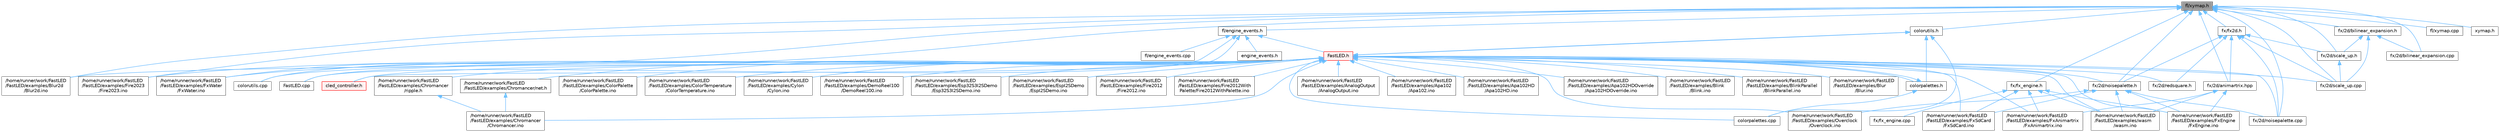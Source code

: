 digraph "fl/xymap.h"
{
 // INTERACTIVE_SVG=YES
 // LATEX_PDF_SIZE
  bgcolor="transparent";
  edge [fontname=Helvetica,fontsize=10,labelfontname=Helvetica,labelfontsize=10];
  node [fontname=Helvetica,fontsize=10,shape=box,height=0.2,width=0.4];
  Node1 [id="Node000001",label="fl/xymap.h",height=0.2,width=0.4,color="gray40", fillcolor="grey60", style="filled", fontcolor="black",tooltip=" "];
  Node1 -> Node2 [id="edge1_Node000001_Node000002",dir="back",color="steelblue1",style="solid",tooltip=" "];
  Node2 [id="Node000002",label="/home/runner/work/FastLED\l/FastLED/examples/Blur2d\l/Blur2d.ino",height=0.2,width=0.4,color="grey40", fillcolor="white", style="filled",URL="$df/d42/_blur2d_8ino.html",tooltip=" "];
  Node1 -> Node3 [id="edge2_Node000001_Node000003",dir="back",color="steelblue1",style="solid",tooltip=" "];
  Node3 [id="Node000003",label="/home/runner/work/FastLED\l/FastLED/examples/Fire2023\l/Fire2023.ino",height=0.2,width=0.4,color="grey40", fillcolor="white", style="filled",URL="$d8/d2c/_fire2023_8ino.html",tooltip=" "];
  Node1 -> Node4 [id="edge3_Node000001_Node000004",dir="back",color="steelblue1",style="solid",tooltip=" "];
  Node4 [id="Node000004",label="/home/runner/work/FastLED\l/FastLED/examples/FxWater\l/FxWater.ino",height=0.2,width=0.4,color="grey40", fillcolor="white", style="filled",URL="$dd/d61/_fx_water_8ino.html",tooltip=" "];
  Node1 -> Node5 [id="edge4_Node000001_Node000005",dir="back",color="steelblue1",style="solid",tooltip=" "];
  Node5 [id="Node000005",label="colorutils.cpp",height=0.2,width=0.4,color="grey40", fillcolor="white", style="filled",URL="$da/d2d/colorutils_8cpp.html",tooltip="Utility functions for color fill, palettes, blending, and more."];
  Node1 -> Node6 [id="edge5_Node000001_Node000006",dir="back",color="steelblue1",style="solid",tooltip=" "];
  Node6 [id="Node000006",label="colorutils.h",height=0.2,width=0.4,color="grey40", fillcolor="white", style="filled",URL="$d1/dfb/colorutils_8h.html",tooltip="Utility functions for color fill, palettes, blending, and more."];
  Node6 -> Node7 [id="edge6_Node000006_Node000007",dir="back",color="steelblue1",style="solid",tooltip=" "];
  Node7 [id="Node000007",label="FastLED.h",height=0.2,width=0.4,color="red", fillcolor="#FFF0F0", style="filled",URL="$db/d97/_fast_l_e_d_8h.html",tooltip="central include file for FastLED, defines the CFastLED class/object"];
  Node7 -> Node8 [id="edge7_Node000007_Node000008",dir="back",color="steelblue1",style="solid",tooltip=" "];
  Node8 [id="Node000008",label="/home/runner/work/FastLED\l/FastLED/examples/AnalogOutput\l/AnalogOutput.ino",height=0.2,width=0.4,color="grey40", fillcolor="white", style="filled",URL="$d5/d17/_analog_output_8ino.html",tooltip="Demonstrates how to use FastLED color functions even without a \"pixel-addressible\" smart LED strip."];
  Node7 -> Node9 [id="edge8_Node000007_Node000009",dir="back",color="steelblue1",style="solid",tooltip=" "];
  Node9 [id="Node000009",label="/home/runner/work/FastLED\l/FastLED/examples/Apa102\l/Apa102.ino",height=0.2,width=0.4,color="grey40", fillcolor="white", style="filled",URL="$dd/d0f/_apa102_8ino.html",tooltip=" "];
  Node7 -> Node10 [id="edge9_Node000007_Node000010",dir="back",color="steelblue1",style="solid",tooltip=" "];
  Node10 [id="Node000010",label="/home/runner/work/FastLED\l/FastLED/examples/Apa102HD\l/Apa102HD.ino",height=0.2,width=0.4,color="grey40", fillcolor="white", style="filled",URL="$d1/d75/_apa102_h_d_8ino.html",tooltip="Example showing how to use the APA102HD gamma correction."];
  Node7 -> Node11 [id="edge10_Node000007_Node000011",dir="back",color="steelblue1",style="solid",tooltip=" "];
  Node11 [id="Node000011",label="/home/runner/work/FastLED\l/FastLED/examples/Apa102HDOverride\l/Apa102HDOverride.ino",height=0.2,width=0.4,color="grey40", fillcolor="white", style="filled",URL="$d3/d6e/_apa102_h_d_override_8ino.html",tooltip=" "];
  Node7 -> Node12 [id="edge11_Node000007_Node000012",dir="back",color="steelblue1",style="solid",tooltip=" "];
  Node12 [id="Node000012",label="/home/runner/work/FastLED\l/FastLED/examples/Blink\l/Blink.ino",height=0.2,width=0.4,color="grey40", fillcolor="white", style="filled",URL="$d0/dc3/_blink_8ino.html",tooltip="Blink the first LED of an LED strip."];
  Node7 -> Node13 [id="edge12_Node000007_Node000013",dir="back",color="steelblue1",style="solid",tooltip=" "];
  Node13 [id="Node000013",label="/home/runner/work/FastLED\l/FastLED/examples/BlinkParallel\l/BlinkParallel.ino",height=0.2,width=0.4,color="grey40", fillcolor="white", style="filled",URL="$d5/d4d/_blink_parallel_8ino.html",tooltip="Shows parallel usage of WS2812 strips."];
  Node7 -> Node14 [id="edge13_Node000007_Node000014",dir="back",color="steelblue1",style="solid",tooltip=" "];
  Node14 [id="Node000014",label="/home/runner/work/FastLED\l/FastLED/examples/Blur\l/Blur.ino",height=0.2,width=0.4,color="grey40", fillcolor="white", style="filled",URL="$d4/d0c/_blur_8ino.html",tooltip=" "];
  Node7 -> Node2 [id="edge14_Node000007_Node000002",dir="back",color="steelblue1",style="solid",tooltip=" "];
  Node7 -> Node15 [id="edge15_Node000007_Node000015",dir="back",color="steelblue1",style="solid",tooltip=" "];
  Node15 [id="Node000015",label="/home/runner/work/FastLED\l/FastLED/examples/Chromancer\l/Chromancer.ino",height=0.2,width=0.4,color="grey40", fillcolor="white", style="filled",URL="$d1/ddb/_chromancer_8ino.html",tooltip=" "];
  Node7 -> Node16 [id="edge16_Node000007_Node000016",dir="back",color="steelblue1",style="solid",tooltip=" "];
  Node16 [id="Node000016",label="/home/runner/work/FastLED\l/FastLED/examples/Chromancer/net.h",height=0.2,width=0.4,color="grey40", fillcolor="white", style="filled",URL="$d7/d97/net_8h.html",tooltip=" "];
  Node16 -> Node15 [id="edge17_Node000016_Node000015",dir="back",color="steelblue1",style="solid",tooltip=" "];
  Node7 -> Node17 [id="edge18_Node000007_Node000017",dir="back",color="steelblue1",style="solid",tooltip=" "];
  Node17 [id="Node000017",label="/home/runner/work/FastLED\l/FastLED/examples/Chromancer\l/ripple.h",height=0.2,width=0.4,color="grey40", fillcolor="white", style="filled",URL="$de/de3/ripple_8h.html",tooltip=" "];
  Node17 -> Node15 [id="edge19_Node000017_Node000015",dir="back",color="steelblue1",style="solid",tooltip=" "];
  Node7 -> Node18 [id="edge20_Node000007_Node000018",dir="back",color="steelblue1",style="solid",tooltip=" "];
  Node18 [id="Node000018",label="/home/runner/work/FastLED\l/FastLED/examples/ColorPalette\l/ColorPalette.ino",height=0.2,width=0.4,color="grey40", fillcolor="white", style="filled",URL="$d1/dc5/_color_palette_8ino.html",tooltip="Demonstrates how to use Color Palettes."];
  Node7 -> Node19 [id="edge21_Node000007_Node000019",dir="back",color="steelblue1",style="solid",tooltip=" "];
  Node19 [id="Node000019",label="/home/runner/work/FastLED\l/FastLED/examples/ColorTemperature\l/ColorTemperature.ino",height=0.2,width=0.4,color="grey40", fillcolor="white", style="filled",URL="$d7/d22/_color_temperature_8ino.html",tooltip="Demonstrates how to use ColorTemperature based color correction."];
  Node7 -> Node20 [id="edge22_Node000007_Node000020",dir="back",color="steelblue1",style="solid",tooltip=" "];
  Node20 [id="Node000020",label="/home/runner/work/FastLED\l/FastLED/examples/Cylon\l/Cylon.ino",height=0.2,width=0.4,color="grey40", fillcolor="white", style="filled",URL="$d8/d97/_cylon_8ino.html",tooltip="An animation that moves a single LED back and forth (Larson Scanner effect)"];
  Node7 -> Node21 [id="edge23_Node000007_Node000021",dir="back",color="steelblue1",style="solid",tooltip=" "];
  Node21 [id="Node000021",label="/home/runner/work/FastLED\l/FastLED/examples/DemoReel100\l/DemoReel100.ino",height=0.2,width=0.4,color="grey40", fillcolor="white", style="filled",URL="$d5/d25/_demo_reel100_8ino.html",tooltip="FastLED \"100 lines of code\" demo reel, showing off some effects."];
  Node7 -> Node22 [id="edge24_Node000007_Node000022",dir="back",color="steelblue1",style="solid",tooltip=" "];
  Node22 [id="Node000022",label="/home/runner/work/FastLED\l/FastLED/examples/Esp32S3I2SDemo\l/Esp32S3I2SDemo.ino",height=0.2,width=0.4,color="grey40", fillcolor="white", style="filled",URL="$db/de9/_esp32_s3_i2_s_demo_8ino.html",tooltip=" "];
  Node7 -> Node23 [id="edge25_Node000007_Node000023",dir="back",color="steelblue1",style="solid",tooltip=" "];
  Node23 [id="Node000023",label="/home/runner/work/FastLED\l/FastLED/examples/EspI2SDemo\l/EspI2SDemo.ino",height=0.2,width=0.4,color="grey40", fillcolor="white", style="filled",URL="$d8/d6e/_esp_i2_s_demo_8ino.html",tooltip=" "];
  Node7 -> Node24 [id="edge26_Node000007_Node000024",dir="back",color="steelblue1",style="solid",tooltip=" "];
  Node24 [id="Node000024",label="/home/runner/work/FastLED\l/FastLED/examples/Fire2012\l/Fire2012.ino",height=0.2,width=0.4,color="grey40", fillcolor="white", style="filled",URL="$d4/d26/_fire2012_8ino.html",tooltip="Simple one-dimensional fire animation."];
  Node7 -> Node25 [id="edge27_Node000007_Node000025",dir="back",color="steelblue1",style="solid",tooltip=" "];
  Node25 [id="Node000025",label="/home/runner/work/FastLED\l/FastLED/examples/Fire2012With\lPalette/Fire2012WithPalette.ino",height=0.2,width=0.4,color="grey40", fillcolor="white", style="filled",URL="$db/d92/_fire2012_with_palette_8ino.html",tooltip="Simple one-dimensional fire animation with a programmable color palette."];
  Node7 -> Node3 [id="edge28_Node000007_Node000003",dir="back",color="steelblue1",style="solid",tooltip=" "];
  Node7 -> Node27 [id="edge29_Node000007_Node000027",dir="back",color="steelblue1",style="solid",tooltip=" "];
  Node27 [id="Node000027",label="/home/runner/work/FastLED\l/FastLED/examples/FxAnimartrix\l/FxAnimartrix.ino",height=0.2,width=0.4,color="grey40", fillcolor="white", style="filled",URL="$dd/d96/_fx_animartrix_8ino.html",tooltip=" "];
  Node7 -> Node30 [id="edge30_Node000007_Node000030",dir="back",color="steelblue1",style="solid",tooltip=" "];
  Node30 [id="Node000030",label="/home/runner/work/FastLED\l/FastLED/examples/FxEngine\l/FxEngine.ino",height=0.2,width=0.4,color="grey40", fillcolor="white", style="filled",URL="$d6/d35/_fx_engine_8ino.html",tooltip="Demonstrates how to use the FxEngine to switch between different effects on a 2D LED matrix."];
  Node7 -> Node35 [id="edge31_Node000007_Node000035",dir="back",color="steelblue1",style="solid",tooltip=" "];
  Node35 [id="Node000035",label="/home/runner/work/FastLED\l/FastLED/examples/FxSdCard\l/FxSdCard.ino",height=0.2,width=0.4,color="grey40", fillcolor="white", style="filled",URL="$d7/d35/_fx_sd_card_8ino.html",tooltip=" "];
  Node7 -> Node4 [id="edge32_Node000007_Node000004",dir="back",color="steelblue1",style="solid",tooltip=" "];
  Node7 -> Node49 [id="edge33_Node000007_Node000049",dir="back",color="steelblue1",style="solid",tooltip=" "];
  Node49 [id="Node000049",label="/home/runner/work/FastLED\l/FastLED/examples/Overclock\l/Overclock.ino",height=0.2,width=0.4,color="grey40", fillcolor="white", style="filled",URL="$df/d43/_overclock_8ino.html",tooltip="Demonstrates how to overclock a FastLED setup."];
  Node7 -> Node64 [id="edge34_Node000007_Node000064",dir="back",color="steelblue1",style="solid",tooltip=" "];
  Node64 [id="Node000064",label="/home/runner/work/FastLED\l/FastLED/examples/wasm\l/wasm.ino",height=0.2,width=0.4,color="grey40", fillcolor="white", style="filled",URL="$d7/dd3/wasm_8ino.html",tooltip="Demonstrates an advanced ino file with multiple effects and UI elements."];
  Node7 -> Node65 [id="edge35_Node000007_Node000065",dir="back",color="steelblue1",style="solid",tooltip=" "];
  Node65 [id="Node000065",label="FastLED.cpp",height=0.2,width=0.4,color="grey40", fillcolor="white", style="filled",URL="$d6/dda/_fast_l_e_d_8cpp.html",tooltip="Central source file for FastLED, implements the CFastLED class/object."];
  Node7 -> Node68 [id="edge36_Node000007_Node000068",dir="back",color="steelblue1",style="solid",tooltip=" "];
  Node68 [id="Node000068",label="cled_controller.h",height=0.2,width=0.4,color="red", fillcolor="#FFF0F0", style="filled",URL="$db/d6d/cled__controller_8h.html",tooltip="base definitions used by led controllers for writing out led data"];
  Node7 -> Node72 [id="edge37_Node000007_Node000072",dir="back",color="steelblue1",style="solid",tooltip=" "];
  Node72 [id="Node000072",label="colorpalettes.cpp",height=0.2,width=0.4,color="grey40", fillcolor="white", style="filled",URL="$d6/dcc/colorpalettes_8cpp.html",tooltip="Definitions for the predefined color palettes supplied by FastLED."];
  Node7 -> Node73 [id="edge38_Node000007_Node000073",dir="back",color="steelblue1",style="solid",tooltip=" "];
  Node73 [id="Node000073",label="colorpalettes.h",height=0.2,width=0.4,color="grey40", fillcolor="white", style="filled",URL="$dc/dcc/colorpalettes_8h.html",tooltip="Declarations for the predefined color palettes supplied by FastLED."];
  Node73 -> Node7 [id="edge39_Node000073_Node000007",dir="back",color="steelblue1",style="solid",tooltip=" "];
  Node73 -> Node72 [id="edge40_Node000073_Node000072",dir="back",color="steelblue1",style="solid",tooltip=" "];
  Node7 -> Node5 [id="edge41_Node000007_Node000005",dir="back",color="steelblue1",style="solid",tooltip=" "];
  Node7 -> Node6 [id="edge42_Node000007_Node000006",dir="back",color="steelblue1",style="solid",tooltip=" "];
  Node7 -> Node92 [id="edge43_Node000007_Node000092",dir="back",color="steelblue1",style="solid",tooltip=" "];
  Node92 [id="Node000092",label="fx/2d/noisepalette.cpp",height=0.2,width=0.4,color="grey40", fillcolor="white", style="filled",URL="$d6/d66/noisepalette_8cpp.html",tooltip=" "];
  Node7 -> Node93 [id="edge44_Node000007_Node000093",dir="back",color="steelblue1",style="solid",tooltip=" "];
  Node93 [id="Node000093",label="fx/2d/noisepalette.h",height=0.2,width=0.4,color="grey40", fillcolor="white", style="filled",URL="$d6/dc7/noisepalette_8h.html",tooltip="Demonstrates how to mix noise generation with color palettes on a 2D LED matrix."];
  Node93 -> Node30 [id="edge45_Node000093_Node000030",dir="back",color="steelblue1",style="solid",tooltip=" "];
  Node93 -> Node35 [id="edge46_Node000093_Node000035",dir="back",color="steelblue1",style="solid",tooltip=" "];
  Node93 -> Node49 [id="edge47_Node000093_Node000049",dir="back",color="steelblue1",style="solid",tooltip=" "];
  Node93 -> Node64 [id="edge48_Node000093_Node000064",dir="back",color="steelblue1",style="solid",tooltip=" "];
  Node93 -> Node92 [id="edge49_Node000093_Node000092",dir="back",color="steelblue1",style="solid",tooltip=" "];
  Node7 -> Node94 [id="edge50_Node000007_Node000094",dir="back",color="steelblue1",style="solid",tooltip=" "];
  Node94 [id="Node000094",label="fx/2d/redsquare.h",height=0.2,width=0.4,color="grey40", fillcolor="white", style="filled",URL="$d3/db8/redsquare_8h.html",tooltip=" "];
  Node7 -> Node95 [id="edge51_Node000007_Node000095",dir="back",color="steelblue1",style="solid",tooltip=" "];
  Node95 [id="Node000095",label="fx/2d/scale_up.cpp",height=0.2,width=0.4,color="grey40", fillcolor="white", style="filled",URL="$dc/d8c/scale__up_8cpp.html",tooltip=" "];
  Node6 -> Node72 [id="edge52_Node000006_Node000072",dir="back",color="steelblue1",style="solid",tooltip=" "];
  Node6 -> Node73 [id="edge53_Node000006_Node000073",dir="back",color="steelblue1",style="solid",tooltip=" "];
  Node1 -> Node115 [id="edge54_Node000001_Node000115",dir="back",color="steelblue1",style="solid",tooltip=" "];
  Node115 [id="Node000115",label="fl/engine_events.h",height=0.2,width=0.4,color="grey40", fillcolor="white", style="filled",URL="$dc/dd9/fl_2engine__events_8h.html",tooltip=" "];
  Node115 -> Node65 [id="edge55_Node000115_Node000065",dir="back",color="steelblue1",style="solid",tooltip=" "];
  Node115 -> Node7 [id="edge56_Node000115_Node000007",dir="back",color="steelblue1",style="solid",tooltip=" "];
  Node115 -> Node68 [id="edge57_Node000115_Node000068",dir="back",color="steelblue1",style="solid",tooltip=" "];
  Node115 -> Node116 [id="edge58_Node000115_Node000116",dir="back",color="steelblue1",style="solid",tooltip=" "];
  Node116 [id="Node000116",label="engine_events.h",height=0.2,width=0.4,color="grey40", fillcolor="white", style="filled",URL="$db/dc0/engine__events_8h.html",tooltip=" "];
  Node115 -> Node117 [id="edge59_Node000115_Node000117",dir="back",color="steelblue1",style="solid",tooltip=" "];
  Node117 [id="Node000117",label="fl/engine_events.cpp",height=0.2,width=0.4,color="grey40", fillcolor="white", style="filled",URL="$d5/d7d/engine__events_8cpp.html",tooltip=" "];
  Node1 -> Node118 [id="edge60_Node000001_Node000118",dir="back",color="steelblue1",style="solid",tooltip=" "];
  Node118 [id="Node000118",label="fl/xymap.cpp",height=0.2,width=0.4,color="grey40", fillcolor="white", style="filled",URL="$d7/d09/xymap_8cpp.html",tooltip=" "];
  Node1 -> Node119 [id="edge61_Node000001_Node000119",dir="back",color="steelblue1",style="solid",tooltip=" "];
  Node119 [id="Node000119",label="fx/2d/animartrix.hpp",height=0.2,width=0.4,color="grey40", fillcolor="white", style="filled",URL="$d3/dc3/animartrix_8hpp.html",tooltip=" "];
  Node119 -> Node27 [id="edge62_Node000119_Node000027",dir="back",color="steelblue1",style="solid",tooltip=" "];
  Node119 -> Node30 [id="edge63_Node000119_Node000030",dir="back",color="steelblue1",style="solid",tooltip=" "];
  Node119 -> Node64 [id="edge64_Node000119_Node000064",dir="back",color="steelblue1",style="solid",tooltip=" "];
  Node1 -> Node120 [id="edge65_Node000001_Node000120",dir="back",color="steelblue1",style="solid",tooltip=" "];
  Node120 [id="Node000120",label="fx/2d/bilinear_expansion.cpp",height=0.2,width=0.4,color="grey40", fillcolor="white", style="filled",URL="$de/d80/bilinear__expansion_8cpp.html",tooltip="Demonstrates how to mix noise generation with color palettes on a 2D LED matrix."];
  Node1 -> Node121 [id="edge66_Node000001_Node000121",dir="back",color="steelblue1",style="solid",tooltip=" "];
  Node121 [id="Node000121",label="fx/2d/bilinear_expansion.h",height=0.2,width=0.4,color="grey40", fillcolor="white", style="filled",URL="$da/d34/bilinear__expansion_8h.html",tooltip="Demonstrates how to mix noise generation with color palettes on a 2D LED matrix."];
  Node121 -> Node120 [id="edge67_Node000121_Node000120",dir="back",color="steelblue1",style="solid",tooltip=" "];
  Node121 -> Node95 [id="edge68_Node000121_Node000095",dir="back",color="steelblue1",style="solid",tooltip=" "];
  Node121 -> Node122 [id="edge69_Node000121_Node000122",dir="back",color="steelblue1",style="solid",tooltip=" "];
  Node122 [id="Node000122",label="fx/2d/scale_up.h",height=0.2,width=0.4,color="grey40", fillcolor="white", style="filled",URL="$d2/d74/scale__up_8h.html",tooltip="Expands a grid using bilinear interpolation and scaling up."];
  Node122 -> Node95 [id="edge70_Node000122_Node000095",dir="back",color="steelblue1",style="solid",tooltip=" "];
  Node1 -> Node92 [id="edge71_Node000001_Node000092",dir="back",color="steelblue1",style="solid",tooltip=" "];
  Node1 -> Node93 [id="edge72_Node000001_Node000093",dir="back",color="steelblue1",style="solid",tooltip=" "];
  Node1 -> Node95 [id="edge73_Node000001_Node000095",dir="back",color="steelblue1",style="solid",tooltip=" "];
  Node1 -> Node122 [id="edge74_Node000001_Node000122",dir="back",color="steelblue1",style="solid",tooltip=" "];
  Node1 -> Node123 [id="edge75_Node000001_Node000123",dir="back",color="steelblue1",style="solid",tooltip=" "];
  Node123 [id="Node000123",label="fx/fx2d.h",height=0.2,width=0.4,color="grey40", fillcolor="white", style="filled",URL="$d9/d43/fx2d_8h.html",tooltip=" "];
  Node123 -> Node119 [id="edge76_Node000123_Node000119",dir="back",color="steelblue1",style="solid",tooltip=" "];
  Node123 -> Node92 [id="edge77_Node000123_Node000092",dir="back",color="steelblue1",style="solid",tooltip=" "];
  Node123 -> Node93 [id="edge78_Node000123_Node000093",dir="back",color="steelblue1",style="solid",tooltip=" "];
  Node123 -> Node94 [id="edge79_Node000123_Node000094",dir="back",color="steelblue1",style="solid",tooltip=" "];
  Node123 -> Node95 [id="edge80_Node000123_Node000095",dir="back",color="steelblue1",style="solid",tooltip=" "];
  Node123 -> Node122 [id="edge81_Node000123_Node000122",dir="back",color="steelblue1",style="solid",tooltip=" "];
  Node1 -> Node124 [id="edge82_Node000001_Node000124",dir="back",color="steelblue1",style="solid",tooltip=" "];
  Node124 [id="Node000124",label="fx/fx_engine.h",height=0.2,width=0.4,color="grey40", fillcolor="white", style="filled",URL="$d9/d3c/fx__engine_8h.html",tooltip=" "];
  Node124 -> Node27 [id="edge83_Node000124_Node000027",dir="back",color="steelblue1",style="solid",tooltip=" "];
  Node124 -> Node30 [id="edge84_Node000124_Node000030",dir="back",color="steelblue1",style="solid",tooltip=" "];
  Node124 -> Node35 [id="edge85_Node000124_Node000035",dir="back",color="steelblue1",style="solid",tooltip=" "];
  Node124 -> Node64 [id="edge86_Node000124_Node000064",dir="back",color="steelblue1",style="solid",tooltip=" "];
  Node124 -> Node125 [id="edge87_Node000124_Node000125",dir="back",color="steelblue1",style="solid",tooltip=" "];
  Node125 [id="Node000125",label="fx/fx_engine.cpp",height=0.2,width=0.4,color="grey40", fillcolor="white", style="filled",URL="$df/d8e/fx__engine_8cpp.html",tooltip=" "];
  Node1 -> Node126 [id="edge88_Node000001_Node000126",dir="back",color="steelblue1",style="solid",tooltip=" "];
  Node126 [id="Node000126",label="xymap.h",height=0.2,width=0.4,color="grey40", fillcolor="white", style="filled",URL="$da/d61/xymap_8h.html",tooltip=" "];
}
